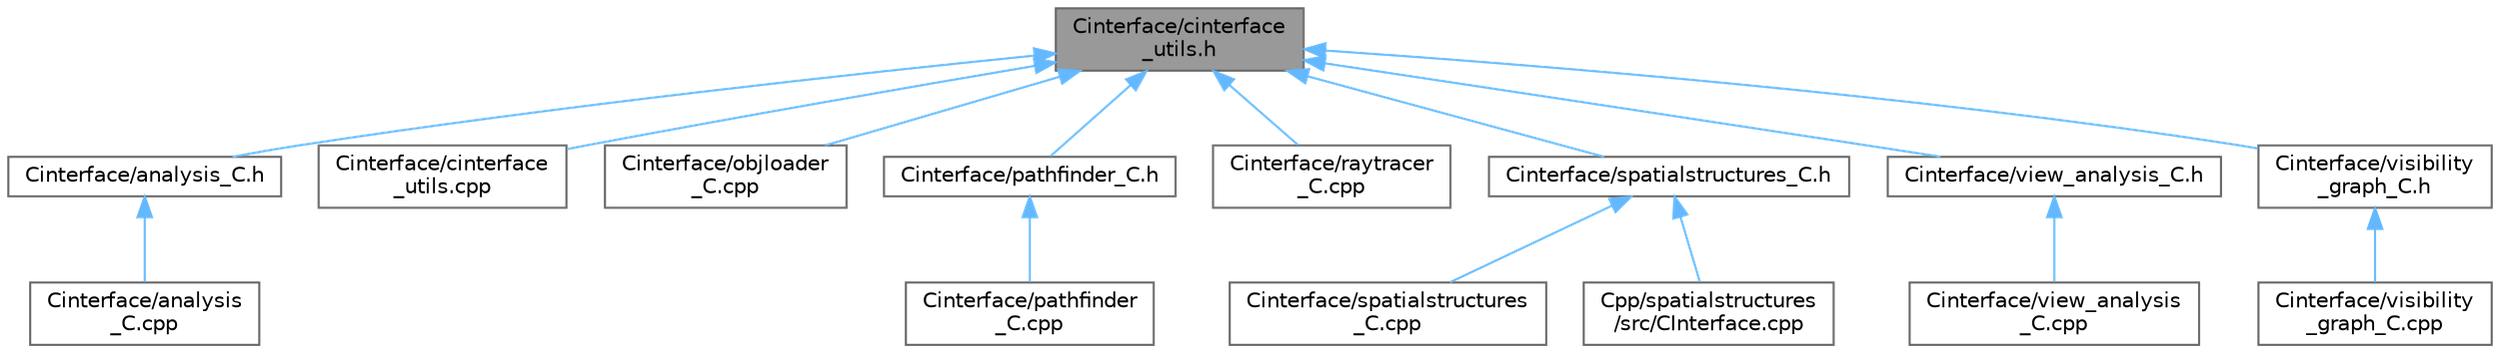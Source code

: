 digraph "Cinterface/cinterface_utils.h"
{
 // LATEX_PDF_SIZE
  bgcolor="transparent";
  edge [fontname=Helvetica,fontsize=10,labelfontname=Helvetica,labelfontsize=10];
  node [fontname=Helvetica,fontsize=10,shape=box,height=0.2,width=0.4];
  Node1 [label="Cinterface/cinterface\l_utils.h",height=0.2,width=0.4,color="gray40", fillcolor="grey60", style="filled", fontcolor="black",tooltip=" "];
  Node1 -> Node2 [dir="back",color="steelblue1",style="solid"];
  Node2 [label="Cinterface/analysis_C.h",height=0.2,width=0.4,color="grey40", fillcolor="white", style="filled",URL="$a00407.html",tooltip="Header file for C Interface functions related to graph generation."];
  Node2 -> Node3 [dir="back",color="steelblue1",style="solid"];
  Node3 [label="Cinterface/analysis\l_C.cpp",height=0.2,width=0.4,color="grey40", fillcolor="white", style="filled",URL="$a00404.html",tooltip=" "];
  Node1 -> Node4 [dir="back",color="steelblue1",style="solid"];
  Node4 [label="Cinterface/cinterface\l_utils.cpp",height=0.2,width=0.4,color="grey40", fillcolor="white", style="filled",URL="$a00410.html",tooltip=" "];
  Node1 -> Node5 [dir="back",color="steelblue1",style="solid"];
  Node5 [label="Cinterface/objloader\l_C.cpp",height=0.2,width=0.4,color="grey40", fillcolor="white", style="filled",URL="$a00416.html",tooltip=" "];
  Node1 -> Node6 [dir="back",color="steelblue1",style="solid"];
  Node6 [label="Cinterface/pathfinder_C.h",height=0.2,width=0.4,color="grey40", fillcolor="white", style="filled",URL="$a00425.html",tooltip="Header file for C Interface pathfinding functionality."];
  Node6 -> Node7 [dir="back",color="steelblue1",style="solid"];
  Node7 [label="Cinterface/pathfinder\l_C.cpp",height=0.2,width=0.4,color="grey40", fillcolor="white", style="filled",URL="$a00422.html",tooltip=" "];
  Node1 -> Node8 [dir="back",color="steelblue1",style="solid"];
  Node8 [label="Cinterface/raytracer\l_C.cpp",height=0.2,width=0.4,color="grey40", fillcolor="white", style="filled",URL="$a00428.html",tooltip=" "];
  Node1 -> Node9 [dir="back",color="steelblue1",style="solid"];
  Node9 [label="Cinterface/spatialstructures_C.h",height=0.2,width=0.4,color="grey40", fillcolor="white", style="filled",URL="$a00437.html",tooltip="Header file related to manipulating nodes, edges, and graphs via CInterface."];
  Node9 -> Node10 [dir="back",color="steelblue1",style="solid"];
  Node10 [label="Cinterface/spatialstructures\l_C.cpp",height=0.2,width=0.4,color="grey40", fillcolor="white", style="filled",URL="$a00434.html",tooltip=" "];
  Node9 -> Node11 [dir="back",color="steelblue1",style="solid"];
  Node11 [label="Cpp/spatialstructures\l/src/CInterface.cpp",height=0.2,width=0.4,color="grey40", fillcolor="white", style="filled",URL="$a00245.html",tooltip="Contains implementation for the CInterface."];
  Node1 -> Node12 [dir="back",color="steelblue1",style="solid"];
  Node12 [label="Cinterface/view_analysis_C.h",height=0.2,width=0.4,color="grey40", fillcolor="white", style="filled",URL="$a00443.html",tooltip="Header file for conducting view analysis via the C Interface."];
  Node12 -> Node13 [dir="back",color="steelblue1",style="solid"];
  Node13 [label="Cinterface/view_analysis\l_C.cpp",height=0.2,width=0.4,color="grey40", fillcolor="white", style="filled",URL="$a00440.html",tooltip=" "];
  Node1 -> Node14 [dir="back",color="steelblue1",style="solid"];
  Node14 [label="Cinterface/visibility\l_graph_C.h",height=0.2,width=0.4,color="grey40", fillcolor="white", style="filled",URL="$a00449.html",tooltip="Header file for functions related to creating a visibility graph."];
  Node14 -> Node15 [dir="back",color="steelblue1",style="solid"];
  Node15 [label="Cinterface/visibility\l_graph_C.cpp",height=0.2,width=0.4,color="grey40", fillcolor="white", style="filled",URL="$a00446.html",tooltip=" "];
}
